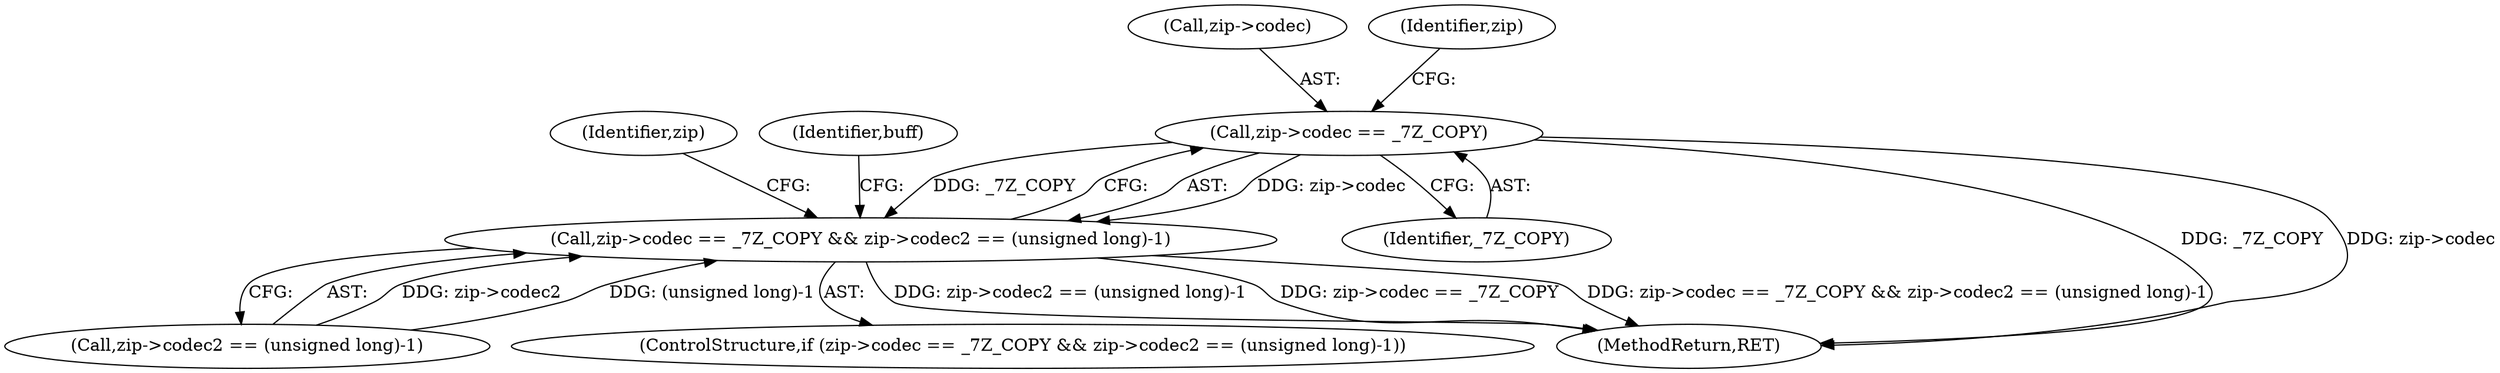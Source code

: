 digraph "0_libarchive_65a23f5dbee4497064e9bb467f81138a62b0dae1@pointer" {
"1000123" [label="(Call,zip->codec == _7Z_COPY)"];
"1000122" [label="(Call,zip->codec == _7Z_COPY && zip->codec2 == (unsigned long)-1)"];
"1000124" [label="(Call,zip->codec)"];
"1000127" [label="(Identifier,_7Z_COPY)"];
"1000261" [label="(MethodReturn,RET)"];
"1000128" [label="(Call,zip->codec2 == (unsigned long)-1)"];
"1000121" [label="(ControlStructure,if (zip->codec == _7Z_COPY && zip->codec2 == (unsigned long)-1))"];
"1000194" [label="(Identifier,zip)"];
"1000139" [label="(Identifier,buff)"];
"1000123" [label="(Call,zip->codec == _7Z_COPY)"];
"1000122" [label="(Call,zip->codec == _7Z_COPY && zip->codec2 == (unsigned long)-1)"];
"1000130" [label="(Identifier,zip)"];
"1000123" -> "1000122"  [label="AST: "];
"1000123" -> "1000127"  [label="CFG: "];
"1000124" -> "1000123"  [label="AST: "];
"1000127" -> "1000123"  [label="AST: "];
"1000130" -> "1000123"  [label="CFG: "];
"1000122" -> "1000123"  [label="CFG: "];
"1000123" -> "1000261"  [label="DDG: _7Z_COPY"];
"1000123" -> "1000261"  [label="DDG: zip->codec"];
"1000123" -> "1000122"  [label="DDG: zip->codec"];
"1000123" -> "1000122"  [label="DDG: _7Z_COPY"];
"1000122" -> "1000121"  [label="AST: "];
"1000122" -> "1000128"  [label="CFG: "];
"1000128" -> "1000122"  [label="AST: "];
"1000139" -> "1000122"  [label="CFG: "];
"1000194" -> "1000122"  [label="CFG: "];
"1000122" -> "1000261"  [label="DDG: zip->codec == _7Z_COPY"];
"1000122" -> "1000261"  [label="DDG: zip->codec == _7Z_COPY && zip->codec2 == (unsigned long)-1"];
"1000122" -> "1000261"  [label="DDG: zip->codec2 == (unsigned long)-1"];
"1000128" -> "1000122"  [label="DDG: zip->codec2"];
"1000128" -> "1000122"  [label="DDG: (unsigned long)-1"];
}
